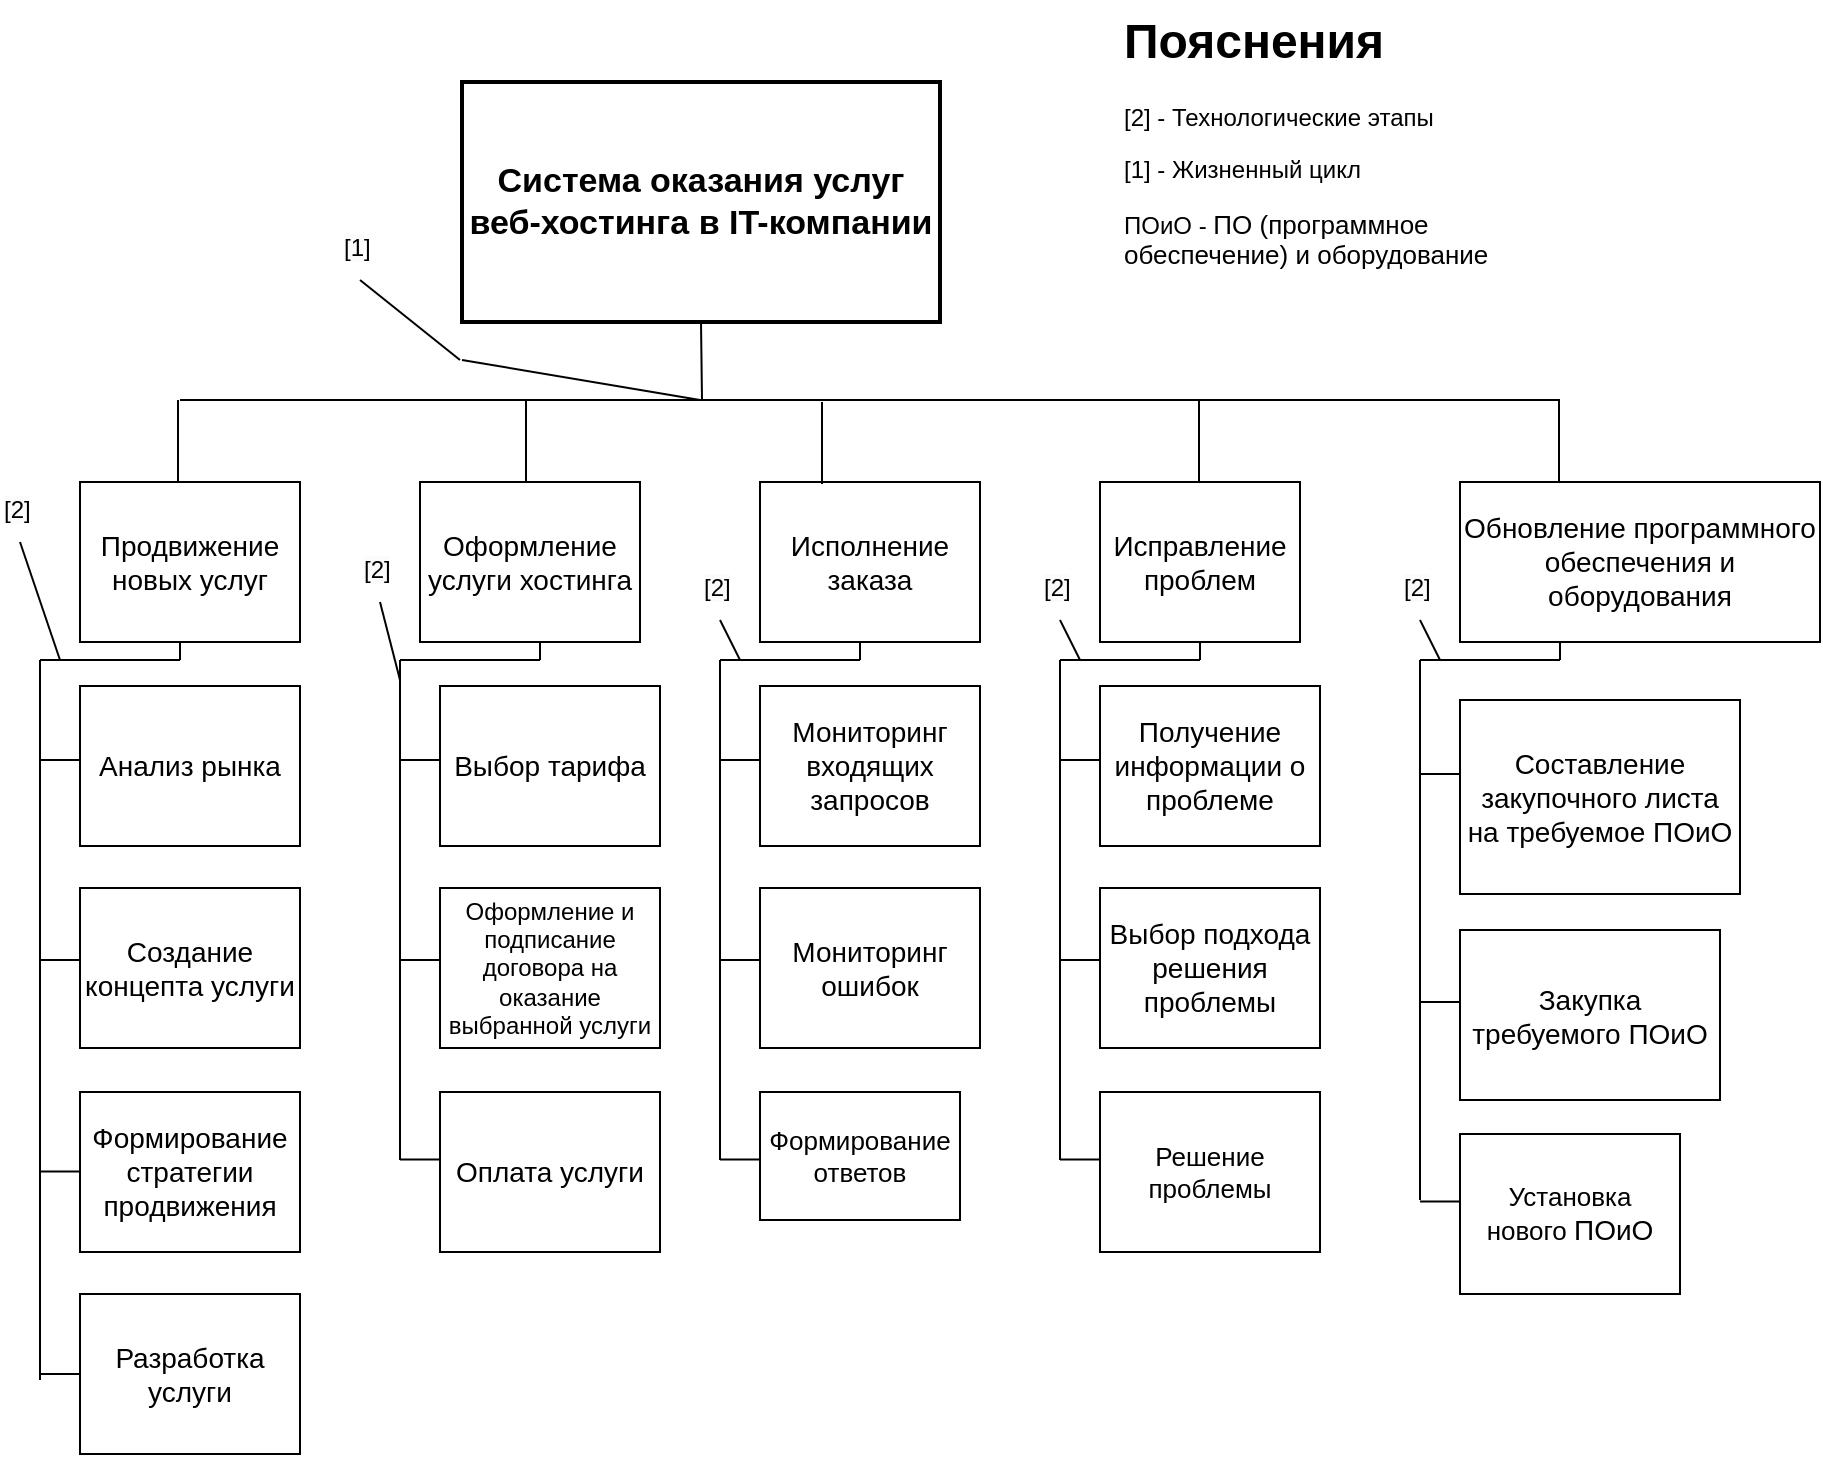 <mxfile version="24.8.6">
  <diagram name="Страница — 1" id="1yfrVx2svfqCG2JPa6VC">
    <mxGraphModel dx="1368" dy="788" grid="1" gridSize="10" guides="1" tooltips="1" connect="1" arrows="1" fold="1" page="1" pageScale="1" pageWidth="827" pageHeight="1169" math="0" shadow="0">
      <root>
        <mxCell id="0" />
        <mxCell id="1" parent="0" />
        <mxCell id="00SY6R-vQr24uRy_SXSy-1" value="&lt;font style=&quot;font-size: 17px;&quot;&gt;&lt;b&gt;Система оказания услуг веб-хостинга в IT-компании&lt;/b&gt;&lt;/font&gt;" style="rounded=0;whiteSpace=wrap;html=1;strokeWidth=2;" parent="1" vertex="1">
          <mxGeometry x="281" y="81" width="239" height="120" as="geometry" />
        </mxCell>
        <mxCell id="00SY6R-vQr24uRy_SXSy-2" value="&lt;font style=&quot;font-size: 14px;&quot;&gt;Оформление услуги хостинга&lt;/font&gt;" style="rounded=0;whiteSpace=wrap;html=1;" parent="1" vertex="1">
          <mxGeometry x="260" y="281" width="110" height="80" as="geometry" />
        </mxCell>
        <mxCell id="00SY6R-vQr24uRy_SXSy-3" value="&lt;font style=&quot;font-size: 14px;&quot;&gt;Исполнение заказа&lt;/font&gt;" style="rounded=0;whiteSpace=wrap;html=1;" parent="1" vertex="1">
          <mxGeometry x="430" y="281" width="110" height="80" as="geometry" />
        </mxCell>
        <mxCell id="00SY6R-vQr24uRy_SXSy-4" value="&lt;span style=&quot;font-size: 14px;&quot;&gt;Исправление проблем&lt;/span&gt;" style="rounded=0;whiteSpace=wrap;html=1;" parent="1" vertex="1">
          <mxGeometry x="600" y="281" width="100" height="80" as="geometry" />
        </mxCell>
        <mxCell id="00SY6R-vQr24uRy_SXSy-7" value="" style="endArrow=none;html=1;rounded=0;entryX=0.5;entryY=1;entryDx=0;entryDy=0;" parent="1" target="00SY6R-vQr24uRy_SXSy-1" edge="1">
          <mxGeometry width="50" height="50" relative="1" as="geometry">
            <mxPoint x="401" y="240" as="sourcePoint" />
            <mxPoint x="280" y="420" as="targetPoint" />
          </mxGeometry>
        </mxCell>
        <mxCell id="00SY6R-vQr24uRy_SXSy-8" value="" style="endArrow=none;html=1;rounded=0;" parent="1" edge="1">
          <mxGeometry width="50" height="50" relative="1" as="geometry">
            <mxPoint x="140" y="240" as="sourcePoint" />
            <mxPoint x="830" y="240" as="targetPoint" />
          </mxGeometry>
        </mxCell>
        <mxCell id="00SY6R-vQr24uRy_SXSy-9" value="" style="endArrow=none;html=1;rounded=0;" parent="1" edge="1">
          <mxGeometry width="50" height="50" relative="1" as="geometry">
            <mxPoint x="313" y="281" as="sourcePoint" />
            <mxPoint x="313" y="240" as="targetPoint" />
          </mxGeometry>
        </mxCell>
        <mxCell id="00SY6R-vQr24uRy_SXSy-10" value="" style="endArrow=none;html=1;rounded=0;" parent="1" edge="1">
          <mxGeometry width="50" height="50" relative="1" as="geometry">
            <mxPoint x="461" y="282" as="sourcePoint" />
            <mxPoint x="461" y="241" as="targetPoint" />
          </mxGeometry>
        </mxCell>
        <mxCell id="00SY6R-vQr24uRy_SXSy-11" value="" style="endArrow=none;html=1;rounded=0;" parent="1" edge="1">
          <mxGeometry width="50" height="50" relative="1" as="geometry">
            <mxPoint x="649.5" y="281" as="sourcePoint" />
            <mxPoint x="649.5" y="240" as="targetPoint" />
          </mxGeometry>
        </mxCell>
        <mxCell id="00SY6R-vQr24uRy_SXSy-14" value="&lt;span style=&quot;font-size: 14px;&quot;&gt;Продвижение новых услуг&lt;/span&gt;" style="rounded=0;whiteSpace=wrap;html=1;" parent="1" vertex="1">
          <mxGeometry x="90" y="281" width="110" height="80" as="geometry" />
        </mxCell>
        <mxCell id="00SY6R-vQr24uRy_SXSy-15" value="" style="endArrow=none;html=1;rounded=0;" parent="1" edge="1">
          <mxGeometry width="50" height="50" relative="1" as="geometry">
            <mxPoint x="139" y="281" as="sourcePoint" />
            <mxPoint x="139" y="240" as="targetPoint" />
          </mxGeometry>
        </mxCell>
        <mxCell id="00SY6R-vQr24uRy_SXSy-16" value="&lt;span style=&quot;font-size: 14px;&quot;&gt;Анализ рынка&lt;/span&gt;" style="rounded=0;whiteSpace=wrap;html=1;" parent="1" vertex="1">
          <mxGeometry x="90" y="383" width="110" height="80" as="geometry" />
        </mxCell>
        <mxCell id="00SY6R-vQr24uRy_SXSy-17" value="" style="endArrow=none;html=1;rounded=0;" parent="1" edge="1">
          <mxGeometry width="50" height="50" relative="1" as="geometry">
            <mxPoint x="70" y="420" as="sourcePoint" />
            <mxPoint x="90" y="420" as="targetPoint" />
          </mxGeometry>
        </mxCell>
        <mxCell id="00SY6R-vQr24uRy_SXSy-18" value="&lt;span style=&quot;font-size: 14px;&quot;&gt;Формирование стратегии продвижения&lt;/span&gt;" style="rounded=0;whiteSpace=wrap;html=1;" parent="1" vertex="1">
          <mxGeometry x="90" y="586" width="110" height="80" as="geometry" />
        </mxCell>
        <mxCell id="00SY6R-vQr24uRy_SXSy-20" value="&lt;span style=&quot;font-size: 14px;&quot;&gt;Создание концепта услуги&lt;/span&gt;" style="rounded=0;whiteSpace=wrap;html=1;" parent="1" vertex="1">
          <mxGeometry x="90" y="484" width="110" height="80" as="geometry" />
        </mxCell>
        <mxCell id="00SY6R-vQr24uRy_SXSy-22" value="&lt;span style=&quot;font-size: 14px;&quot;&gt;Разработка услуги&lt;/span&gt;" style="rounded=0;whiteSpace=wrap;html=1;" parent="1" vertex="1">
          <mxGeometry x="90" y="687" width="110" height="80" as="geometry" />
        </mxCell>
        <mxCell id="00SY6R-vQr24uRy_SXSy-26" value="" style="endArrow=none;html=1;rounded=0;" parent="1" edge="1">
          <mxGeometry width="50" height="50" relative="1" as="geometry">
            <mxPoint x="70" y="520" as="sourcePoint" />
            <mxPoint x="90" y="520" as="targetPoint" />
          </mxGeometry>
        </mxCell>
        <mxCell id="00SY6R-vQr24uRy_SXSy-27" value="" style="endArrow=none;html=1;rounded=0;" parent="1" edge="1">
          <mxGeometry width="50" height="50" relative="1" as="geometry">
            <mxPoint x="70" y="625.76" as="sourcePoint" />
            <mxPoint x="90" y="625.76" as="targetPoint" />
          </mxGeometry>
        </mxCell>
        <mxCell id="00SY6R-vQr24uRy_SXSy-28" value="" style="endArrow=none;html=1;rounded=0;" parent="1" edge="1">
          <mxGeometry width="50" height="50" relative="1" as="geometry">
            <mxPoint x="70" y="727" as="sourcePoint" />
            <mxPoint x="90" y="727" as="targetPoint" />
          </mxGeometry>
        </mxCell>
        <mxCell id="00SY6R-vQr24uRy_SXSy-30" value="" style="endArrow=none;html=1;rounded=0;" parent="1" edge="1">
          <mxGeometry width="50" height="50" relative="1" as="geometry">
            <mxPoint x="70" y="730" as="sourcePoint" />
            <mxPoint x="70" y="370" as="targetPoint" />
          </mxGeometry>
        </mxCell>
        <mxCell id="00SY6R-vQr24uRy_SXSy-31" value="" style="endArrow=none;html=1;rounded=0;" parent="1" edge="1">
          <mxGeometry width="50" height="50" relative="1" as="geometry">
            <mxPoint x="70" y="370" as="sourcePoint" />
            <mxPoint x="140" y="370" as="targetPoint" />
          </mxGeometry>
        </mxCell>
        <mxCell id="00SY6R-vQr24uRy_SXSy-32" value="" style="endArrow=none;html=1;rounded=0;" parent="1" edge="1">
          <mxGeometry width="50" height="50" relative="1" as="geometry">
            <mxPoint x="140" y="370" as="sourcePoint" />
            <mxPoint x="140" y="361" as="targetPoint" />
          </mxGeometry>
        </mxCell>
        <mxCell id="00SY6R-vQr24uRy_SXSy-35" value="" style="endArrow=none;html=1;rounded=0;entryX=0.5;entryY=1;entryDx=0;entryDy=0;" parent="1" target="00SY6R-vQr24uRy_SXSy-38" edge="1">
          <mxGeometry width="50" height="50" relative="1" as="geometry">
            <mxPoint x="80" y="370" as="sourcePoint" />
            <mxPoint x="62.5" y="321" as="targetPoint" />
          </mxGeometry>
        </mxCell>
        <mxCell id="00SY6R-vQr24uRy_SXSy-37" value="&lt;h1 style=&quot;margin-top: 0px;&quot;&gt;Пояснения&lt;/h1&gt;&lt;p&gt;&lt;span style=&quot;text-wrap-mode: nowrap;&quot;&gt;[2] - Технологические этапы&lt;/span&gt;&lt;/p&gt;&lt;p style=&quot;&quot;&gt;&lt;span style=&quot;text-wrap-mode: nowrap;&quot;&gt;[1] - Жизненный цикл&lt;/span&gt;&lt;/p&gt;&lt;p style=&quot;&quot;&gt;&lt;span style=&quot;text-wrap-mode: nowrap;&quot;&gt;ПОиО -&amp;nbsp;&lt;/span&gt;&lt;span style=&quot;font-size: 13px; background-color: initial;&quot;&gt;ПО (программное обеспечение) и оборудование&lt;/span&gt;&lt;/p&gt;" style="text;html=1;whiteSpace=wrap;overflow=hidden;rounded=0;align=left;" parent="1" vertex="1">
          <mxGeometry x="610" y="40" width="230" height="160" as="geometry" />
        </mxCell>
        <mxCell id="00SY6R-vQr24uRy_SXSy-38" value="&lt;span style=&quot;color: rgb(0, 0, 0); font-family: Helvetica; font-size: 12px; font-style: normal; font-variant-ligatures: normal; font-variant-caps: normal; font-weight: 400; letter-spacing: normal; orphans: 2; text-align: center; text-indent: 0px; text-transform: none; widows: 2; word-spacing: 0px; -webkit-text-stroke-width: 0px; white-space: nowrap; background-color: rgb(251, 251, 251); text-decoration-thickness: initial; text-decoration-style: initial; text-decoration-color: initial; display: inline !important; float: none;&quot;&gt;[2]&lt;/span&gt;" style="text;whiteSpace=wrap;html=1;" parent="1" vertex="1">
          <mxGeometry x="50" y="281" width="20" height="30" as="geometry" />
        </mxCell>
        <mxCell id="00SY6R-vQr24uRy_SXSy-39" value="&lt;span style=&quot;font-size: 14px;&quot;&gt;Выбор тарифа&lt;/span&gt;" style="rounded=0;whiteSpace=wrap;html=1;" parent="1" vertex="1">
          <mxGeometry x="270" y="383" width="110" height="80" as="geometry" />
        </mxCell>
        <mxCell id="00SY6R-vQr24uRy_SXSy-40" value="" style="endArrow=none;html=1;rounded=0;" parent="1" edge="1">
          <mxGeometry width="50" height="50" relative="1" as="geometry">
            <mxPoint x="250" y="420" as="sourcePoint" />
            <mxPoint x="270" y="420" as="targetPoint" />
          </mxGeometry>
        </mxCell>
        <mxCell id="00SY6R-vQr24uRy_SXSy-41" value="&lt;span style=&quot;font-size: 14px;&quot;&gt;Оплата услуги&lt;/span&gt;" style="rounded=0;whiteSpace=wrap;html=1;" parent="1" vertex="1">
          <mxGeometry x="270" y="586" width="110" height="80" as="geometry" />
        </mxCell>
        <mxCell id="00SY6R-vQr24uRy_SXSy-42" value="&lt;font style=&quot;font-size: 12px;&quot;&gt;Оформление и подписание договора на оказание выбранной услуги&lt;/font&gt;" style="rounded=0;whiteSpace=wrap;html=1;" parent="1" vertex="1">
          <mxGeometry x="270" y="484" width="110" height="80" as="geometry" />
        </mxCell>
        <mxCell id="00SY6R-vQr24uRy_SXSy-43" value="" style="endArrow=none;html=1;rounded=0;" parent="1" edge="1">
          <mxGeometry width="50" height="50" relative="1" as="geometry">
            <mxPoint x="250" y="520" as="sourcePoint" />
            <mxPoint x="270" y="520" as="targetPoint" />
          </mxGeometry>
        </mxCell>
        <mxCell id="00SY6R-vQr24uRy_SXSy-44" value="" style="endArrow=none;html=1;rounded=0;" parent="1" edge="1">
          <mxGeometry width="50" height="50" relative="1" as="geometry">
            <mxPoint x="250" y="619.76" as="sourcePoint" />
            <mxPoint x="270" y="619.76" as="targetPoint" />
          </mxGeometry>
        </mxCell>
        <mxCell id="00SY6R-vQr24uRy_SXSy-45" value="" style="endArrow=none;html=1;rounded=0;" parent="1" edge="1">
          <mxGeometry width="50" height="50" relative="1" as="geometry">
            <mxPoint x="250" y="370" as="sourcePoint" />
            <mxPoint x="320" y="370" as="targetPoint" />
          </mxGeometry>
        </mxCell>
        <mxCell id="00SY6R-vQr24uRy_SXSy-46" value="" style="endArrow=none;html=1;rounded=0;" parent="1" edge="1">
          <mxGeometry width="50" height="50" relative="1" as="geometry">
            <mxPoint x="320" y="370" as="sourcePoint" />
            <mxPoint x="320" y="361" as="targetPoint" />
          </mxGeometry>
        </mxCell>
        <mxCell id="00SY6R-vQr24uRy_SXSy-47" value="" style="endArrow=none;html=1;rounded=0;" parent="1" edge="1">
          <mxGeometry width="50" height="50" relative="1" as="geometry">
            <mxPoint x="250" y="620" as="sourcePoint" />
            <mxPoint x="250" y="370" as="targetPoint" />
          </mxGeometry>
        </mxCell>
        <mxCell id="00SY6R-vQr24uRy_SXSy-50" value="" style="endArrow=none;html=1;rounded=0;entryX=0.5;entryY=1;entryDx=0;entryDy=0;" parent="1" target="00SY6R-vQr24uRy_SXSy-51" edge="1">
          <mxGeometry width="50" height="50" relative="1" as="geometry">
            <mxPoint x="250" y="380" as="sourcePoint" />
            <mxPoint x="242.5" y="351" as="targetPoint" />
          </mxGeometry>
        </mxCell>
        <mxCell id="00SY6R-vQr24uRy_SXSy-51" value="&lt;span style=&quot;color: rgb(0, 0, 0); font-family: Helvetica; font-size: 12px; font-style: normal; font-variant-ligatures: normal; font-variant-caps: normal; font-weight: 400; letter-spacing: normal; orphans: 2; text-align: center; text-indent: 0px; text-transform: none; widows: 2; word-spacing: 0px; -webkit-text-stroke-width: 0px; white-space: nowrap; background-color: rgb(251, 251, 251); text-decoration-thickness: initial; text-decoration-style: initial; text-decoration-color: initial; display: inline !important; float: none;&quot;&gt;[2]&lt;/span&gt;" style="text;whiteSpace=wrap;html=1;" parent="1" vertex="1">
          <mxGeometry x="230" y="311" width="20" height="30" as="geometry" />
        </mxCell>
        <mxCell id="00SY6R-vQr24uRy_SXSy-53" value="&lt;span style=&quot;font-size: 14px;&quot;&gt;Мониторинг входящих запросов&lt;/span&gt;" style="rounded=0;whiteSpace=wrap;html=1;" parent="1" vertex="1">
          <mxGeometry x="430" y="383" width="110" height="80" as="geometry" />
        </mxCell>
        <mxCell id="00SY6R-vQr24uRy_SXSy-54" value="" style="endArrow=none;html=1;rounded=0;" parent="1" edge="1">
          <mxGeometry width="50" height="50" relative="1" as="geometry">
            <mxPoint x="410" y="420" as="sourcePoint" />
            <mxPoint x="430" y="420" as="targetPoint" />
          </mxGeometry>
        </mxCell>
        <mxCell id="00SY6R-vQr24uRy_SXSy-55" value="&lt;span style=&quot;font-size: 13px;&quot;&gt;Формирование ответов&lt;/span&gt;" style="rounded=0;whiteSpace=wrap;html=1;" parent="1" vertex="1">
          <mxGeometry x="430" y="586" width="100" height="64" as="geometry" />
        </mxCell>
        <mxCell id="00SY6R-vQr24uRy_SXSy-56" value="&lt;font style=&quot;font-size: 14px;&quot;&gt;Мониторинг ошибок&lt;/font&gt;" style="rounded=0;whiteSpace=wrap;html=1;" parent="1" vertex="1">
          <mxGeometry x="430" y="484" width="110" height="80" as="geometry" />
        </mxCell>
        <mxCell id="00SY6R-vQr24uRy_SXSy-57" value="" style="endArrow=none;html=1;rounded=0;" parent="1" edge="1">
          <mxGeometry width="50" height="50" relative="1" as="geometry">
            <mxPoint x="410" y="520" as="sourcePoint" />
            <mxPoint x="430" y="520" as="targetPoint" />
          </mxGeometry>
        </mxCell>
        <mxCell id="00SY6R-vQr24uRy_SXSy-58" value="" style="endArrow=none;html=1;rounded=0;" parent="1" edge="1">
          <mxGeometry width="50" height="50" relative="1" as="geometry">
            <mxPoint x="410" y="619.76" as="sourcePoint" />
            <mxPoint x="430" y="619.76" as="targetPoint" />
          </mxGeometry>
        </mxCell>
        <mxCell id="00SY6R-vQr24uRy_SXSy-59" value="" style="endArrow=none;html=1;rounded=0;" parent="1" edge="1">
          <mxGeometry width="50" height="50" relative="1" as="geometry">
            <mxPoint x="410" y="370" as="sourcePoint" />
            <mxPoint x="480" y="370" as="targetPoint" />
          </mxGeometry>
        </mxCell>
        <mxCell id="00SY6R-vQr24uRy_SXSy-60" value="" style="endArrow=none;html=1;rounded=0;" parent="1" edge="1">
          <mxGeometry width="50" height="50" relative="1" as="geometry">
            <mxPoint x="480" y="370" as="sourcePoint" />
            <mxPoint x="480" y="361" as="targetPoint" />
          </mxGeometry>
        </mxCell>
        <mxCell id="00SY6R-vQr24uRy_SXSy-61" value="" style="endArrow=none;html=1;rounded=0;" parent="1" edge="1">
          <mxGeometry width="50" height="50" relative="1" as="geometry">
            <mxPoint x="410" y="620" as="sourcePoint" />
            <mxPoint x="410" y="370" as="targetPoint" />
          </mxGeometry>
        </mxCell>
        <mxCell id="00SY6R-vQr24uRy_SXSy-64" value="" style="endArrow=none;html=1;rounded=0;entryX=0.5;entryY=1;entryDx=0;entryDy=0;" parent="1" target="00SY6R-vQr24uRy_SXSy-65" edge="1">
          <mxGeometry width="50" height="50" relative="1" as="geometry">
            <mxPoint x="420" y="370" as="sourcePoint" />
            <mxPoint x="412.5" y="360" as="targetPoint" />
          </mxGeometry>
        </mxCell>
        <mxCell id="00SY6R-vQr24uRy_SXSy-65" value="&lt;span style=&quot;color: rgb(0, 0, 0); font-family: Helvetica; font-size: 12px; font-style: normal; font-variant-ligatures: normal; font-variant-caps: normal; font-weight: 400; letter-spacing: normal; orphans: 2; text-align: center; text-indent: 0px; text-transform: none; widows: 2; word-spacing: 0px; -webkit-text-stroke-width: 0px; white-space: nowrap; background-color: rgb(251, 251, 251); text-decoration-thickness: initial; text-decoration-style: initial; text-decoration-color: initial; display: inline !important; float: none;&quot;&gt;[2]&lt;/span&gt;" style="text;whiteSpace=wrap;html=1;" parent="1" vertex="1">
          <mxGeometry x="400" y="320" width="20" height="30" as="geometry" />
        </mxCell>
        <mxCell id="00SY6R-vQr24uRy_SXSy-66" value="&lt;span style=&quot;font-size: 14px;&quot;&gt;Получение информации о проблеме&lt;/span&gt;" style="rounded=0;whiteSpace=wrap;html=1;" parent="1" vertex="1">
          <mxGeometry x="600" y="383" width="110" height="80" as="geometry" />
        </mxCell>
        <mxCell id="00SY6R-vQr24uRy_SXSy-67" value="" style="endArrow=none;html=1;rounded=0;" parent="1" edge="1">
          <mxGeometry width="50" height="50" relative="1" as="geometry">
            <mxPoint x="580" y="420" as="sourcePoint" />
            <mxPoint x="600" y="420" as="targetPoint" />
          </mxGeometry>
        </mxCell>
        <mxCell id="00SY6R-vQr24uRy_SXSy-68" value="&lt;span style=&quot;font-size: 13px;&quot;&gt;Решение проблемы&lt;/span&gt;" style="rounded=0;whiteSpace=wrap;html=1;" parent="1" vertex="1">
          <mxGeometry x="600" y="586" width="110" height="80" as="geometry" />
        </mxCell>
        <mxCell id="00SY6R-vQr24uRy_SXSy-69" value="&lt;span style=&quot;font-size: 14px;&quot;&gt;Выбор подхода решения проблемы&lt;/span&gt;" style="rounded=0;whiteSpace=wrap;html=1;" parent="1" vertex="1">
          <mxGeometry x="600" y="484" width="110" height="80" as="geometry" />
        </mxCell>
        <mxCell id="00SY6R-vQr24uRy_SXSy-70" value="" style="endArrow=none;html=1;rounded=0;" parent="1" edge="1">
          <mxGeometry width="50" height="50" relative="1" as="geometry">
            <mxPoint x="580" y="520" as="sourcePoint" />
            <mxPoint x="600" y="520" as="targetPoint" />
          </mxGeometry>
        </mxCell>
        <mxCell id="00SY6R-vQr24uRy_SXSy-71" value="" style="endArrow=none;html=1;rounded=0;" parent="1" edge="1">
          <mxGeometry width="50" height="50" relative="1" as="geometry">
            <mxPoint x="580" y="619.76" as="sourcePoint" />
            <mxPoint x="600" y="619.76" as="targetPoint" />
          </mxGeometry>
        </mxCell>
        <mxCell id="00SY6R-vQr24uRy_SXSy-72" value="" style="endArrow=none;html=1;rounded=0;" parent="1" edge="1">
          <mxGeometry width="50" height="50" relative="1" as="geometry">
            <mxPoint x="580" y="370" as="sourcePoint" />
            <mxPoint x="650" y="370" as="targetPoint" />
          </mxGeometry>
        </mxCell>
        <mxCell id="00SY6R-vQr24uRy_SXSy-73" value="" style="endArrow=none;html=1;rounded=0;" parent="1" edge="1">
          <mxGeometry width="50" height="50" relative="1" as="geometry">
            <mxPoint x="650" y="370" as="sourcePoint" />
            <mxPoint x="650" y="361" as="targetPoint" />
          </mxGeometry>
        </mxCell>
        <mxCell id="00SY6R-vQr24uRy_SXSy-74" value="" style="endArrow=none;html=1;rounded=0;" parent="1" edge="1">
          <mxGeometry width="50" height="50" relative="1" as="geometry">
            <mxPoint x="580" y="620" as="sourcePoint" />
            <mxPoint x="580" y="370" as="targetPoint" />
          </mxGeometry>
        </mxCell>
        <mxCell id="00SY6R-vQr24uRy_SXSy-75" value="" style="endArrow=none;html=1;rounded=0;entryX=0.5;entryY=1;entryDx=0;entryDy=0;" parent="1" target="00SY6R-vQr24uRy_SXSy-76" edge="1">
          <mxGeometry width="50" height="50" relative="1" as="geometry">
            <mxPoint x="590" y="370" as="sourcePoint" />
            <mxPoint x="582.5" y="360" as="targetPoint" />
          </mxGeometry>
        </mxCell>
        <mxCell id="00SY6R-vQr24uRy_SXSy-76" value="&lt;span style=&quot;color: rgb(0, 0, 0); font-family: Helvetica; font-size: 12px; font-style: normal; font-variant-ligatures: normal; font-variant-caps: normal; font-weight: 400; letter-spacing: normal; orphans: 2; text-align: center; text-indent: 0px; text-transform: none; widows: 2; word-spacing: 0px; -webkit-text-stroke-width: 0px; white-space: nowrap; background-color: rgb(251, 251, 251); text-decoration-thickness: initial; text-decoration-style: initial; text-decoration-color: initial; display: inline !important; float: none;&quot;&gt;[2]&lt;/span&gt;" style="text;whiteSpace=wrap;html=1;" parent="1" vertex="1">
          <mxGeometry x="570" y="320" width="20" height="30" as="geometry" />
        </mxCell>
        <mxCell id="KM6Dg7DEPYsKIKmjiPWJ-12" value="" style="endArrow=none;html=1;rounded=0;entryX=0.5;entryY=1;entryDx=0;entryDy=0;" parent="1" target="KM6Dg7DEPYsKIKmjiPWJ-13" edge="1">
          <mxGeometry width="50" height="50" relative="1" as="geometry">
            <mxPoint x="280" y="220" as="sourcePoint" />
            <mxPoint x="232.5" y="190" as="targetPoint" />
          </mxGeometry>
        </mxCell>
        <mxCell id="KM6Dg7DEPYsKIKmjiPWJ-13" value="&lt;span style=&quot;color: rgb(0, 0, 0); font-family: Helvetica; font-size: 12px; font-style: normal; font-variant-ligatures: normal; font-variant-caps: normal; font-weight: 400; letter-spacing: normal; orphans: 2; text-align: center; text-indent: 0px; text-transform: none; widows: 2; word-spacing: 0px; -webkit-text-stroke-width: 0px; white-space: nowrap; background-color: rgb(251, 251, 251); text-decoration-thickness: initial; text-decoration-style: initial; text-decoration-color: initial; display: inline !important; float: none;&quot;&gt;[1&lt;/span&gt;&lt;span style=&quot;text-align: center; text-wrap-mode: nowrap;&quot;&gt;]&lt;/span&gt;" style="text;whiteSpace=wrap;html=1;" parent="1" vertex="1">
          <mxGeometry x="220" y="150" width="20" height="30" as="geometry" />
        </mxCell>
        <mxCell id="KM6Dg7DEPYsKIKmjiPWJ-14" value="" style="endArrow=none;html=1;rounded=0;" parent="1" edge="1">
          <mxGeometry width="50" height="50" relative="1" as="geometry">
            <mxPoint x="281" y="220" as="sourcePoint" />
            <mxPoint x="400" y="240" as="targetPoint" />
          </mxGeometry>
        </mxCell>
        <mxCell id="KnjPE83bcG29in_OjR1M-1" value="&lt;font style=&quot;font-size: 14px;&quot;&gt;Обновление&amp;nbsp;&lt;span style=&quot;text-align: left;&quot;&gt;программного обеспечения и оборудования&lt;/span&gt;&lt;/font&gt;" style="rounded=0;whiteSpace=wrap;html=1;" parent="1" vertex="1">
          <mxGeometry x="780" y="281" width="180" height="80" as="geometry" />
        </mxCell>
        <mxCell id="KnjPE83bcG29in_OjR1M-2" value="" style="endArrow=none;html=1;rounded=0;" parent="1" edge="1">
          <mxGeometry width="50" height="50" relative="1" as="geometry">
            <mxPoint x="829.5" y="281" as="sourcePoint" />
            <mxPoint x="829.5" y="240" as="targetPoint" />
          </mxGeometry>
        </mxCell>
        <mxCell id="KnjPE83bcG29in_OjR1M-3" value="&lt;span style=&quot;font-size: 14px;&quot;&gt;Составление закупочного листа на требуемое&amp;nbsp;&lt;/span&gt;&lt;span style=&quot;font-size: 14px;&quot;&gt;ПОиО&lt;/span&gt;" style="rounded=0;whiteSpace=wrap;html=1;" parent="1" vertex="1">
          <mxGeometry x="780" y="390" width="140" height="97" as="geometry" />
        </mxCell>
        <mxCell id="KnjPE83bcG29in_OjR1M-4" value="" style="endArrow=none;html=1;rounded=0;" parent="1" edge="1">
          <mxGeometry width="50" height="50" relative="1" as="geometry">
            <mxPoint x="760" y="427" as="sourcePoint" />
            <mxPoint x="780" y="427" as="targetPoint" />
          </mxGeometry>
        </mxCell>
        <mxCell id="KnjPE83bcG29in_OjR1M-5" value="&lt;span style=&quot;font-size: 13px;&quot;&gt;Установка нового&amp;nbsp;&lt;/span&gt;&lt;span style=&quot;font-size: 14px;&quot;&gt;ПОиО&lt;/span&gt;" style="rounded=0;whiteSpace=wrap;html=1;" parent="1" vertex="1">
          <mxGeometry x="780" y="607" width="110" height="80" as="geometry" />
        </mxCell>
        <mxCell id="KnjPE83bcG29in_OjR1M-6" value="&lt;span style=&quot;font-size: 14px;&quot;&gt;Закупка требуемого&amp;nbsp;&lt;/span&gt;&lt;span style=&quot;font-size: 14px;&quot;&gt;ПОиО&lt;/span&gt;" style="rounded=0;whiteSpace=wrap;html=1;" parent="1" vertex="1">
          <mxGeometry x="780" y="505" width="130" height="85" as="geometry" />
        </mxCell>
        <mxCell id="KnjPE83bcG29in_OjR1M-7" value="" style="endArrow=none;html=1;rounded=0;" parent="1" edge="1">
          <mxGeometry width="50" height="50" relative="1" as="geometry">
            <mxPoint x="760" y="541" as="sourcePoint" />
            <mxPoint x="780" y="541" as="targetPoint" />
          </mxGeometry>
        </mxCell>
        <mxCell id="KnjPE83bcG29in_OjR1M-8" value="" style="endArrow=none;html=1;rounded=0;" parent="1" edge="1">
          <mxGeometry width="50" height="50" relative="1" as="geometry">
            <mxPoint x="760" y="640.76" as="sourcePoint" />
            <mxPoint x="780" y="640.76" as="targetPoint" />
          </mxGeometry>
        </mxCell>
        <mxCell id="KnjPE83bcG29in_OjR1M-9" value="" style="endArrow=none;html=1;rounded=0;" parent="1" edge="1">
          <mxGeometry width="50" height="50" relative="1" as="geometry">
            <mxPoint x="760" y="370" as="sourcePoint" />
            <mxPoint x="830" y="370" as="targetPoint" />
          </mxGeometry>
        </mxCell>
        <mxCell id="KnjPE83bcG29in_OjR1M-10" value="" style="endArrow=none;html=1;rounded=0;" parent="1" edge="1">
          <mxGeometry width="50" height="50" relative="1" as="geometry">
            <mxPoint x="830" y="370" as="sourcePoint" />
            <mxPoint x="830" y="361" as="targetPoint" />
          </mxGeometry>
        </mxCell>
        <mxCell id="KnjPE83bcG29in_OjR1M-11" value="" style="endArrow=none;html=1;rounded=0;" parent="1" edge="1">
          <mxGeometry width="50" height="50" relative="1" as="geometry">
            <mxPoint x="760" y="640" as="sourcePoint" />
            <mxPoint x="760" y="370" as="targetPoint" />
          </mxGeometry>
        </mxCell>
        <mxCell id="KnjPE83bcG29in_OjR1M-12" value="" style="endArrow=none;html=1;rounded=0;entryX=0.5;entryY=1;entryDx=0;entryDy=0;" parent="1" target="KnjPE83bcG29in_OjR1M-13" edge="1">
          <mxGeometry width="50" height="50" relative="1" as="geometry">
            <mxPoint x="770" y="370" as="sourcePoint" />
            <mxPoint x="762.5" y="360" as="targetPoint" />
          </mxGeometry>
        </mxCell>
        <mxCell id="KnjPE83bcG29in_OjR1M-13" value="&lt;span style=&quot;color: rgb(0, 0, 0); font-family: Helvetica; font-size: 12px; font-style: normal; font-variant-ligatures: normal; font-variant-caps: normal; font-weight: 400; letter-spacing: normal; orphans: 2; text-align: center; text-indent: 0px; text-transform: none; widows: 2; word-spacing: 0px; -webkit-text-stroke-width: 0px; white-space: nowrap; background-color: rgb(251, 251, 251); text-decoration-thickness: initial; text-decoration-style: initial; text-decoration-color: initial; display: inline !important; float: none;&quot;&gt;[2]&lt;/span&gt;" style="text;whiteSpace=wrap;html=1;" parent="1" vertex="1">
          <mxGeometry x="750" y="320" width="20" height="30" as="geometry" />
        </mxCell>
      </root>
    </mxGraphModel>
  </diagram>
</mxfile>
